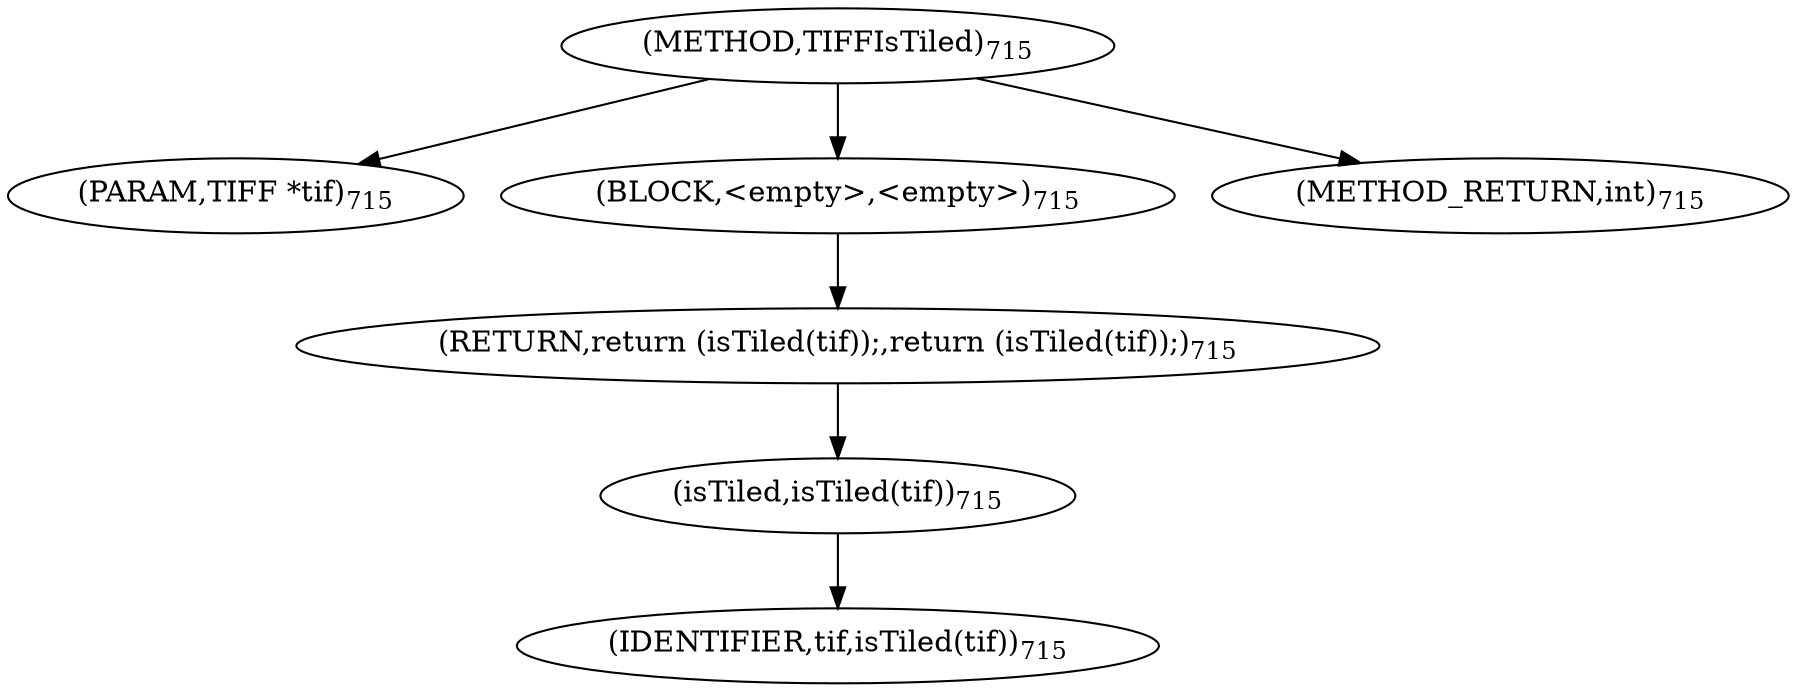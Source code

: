 digraph "TIFFIsTiled" {  
"1530" [label = <(METHOD,TIFFIsTiled)<SUB>715</SUB>> ]
"1531" [label = <(PARAM,TIFF *tif)<SUB>715</SUB>> ]
"1532" [label = <(BLOCK,&lt;empty&gt;,&lt;empty&gt;)<SUB>715</SUB>> ]
"1533" [label = <(RETURN,return (isTiled(tif));,return (isTiled(tif));)<SUB>715</SUB>> ]
"1534" [label = <(isTiled,isTiled(tif))<SUB>715</SUB>> ]
"1535" [label = <(IDENTIFIER,tif,isTiled(tif))<SUB>715</SUB>> ]
"1536" [label = <(METHOD_RETURN,int)<SUB>715</SUB>> ]
  "1530" -> "1531" 
  "1530" -> "1532" 
  "1530" -> "1536" 
  "1532" -> "1533" 
  "1533" -> "1534" 
  "1534" -> "1535" 
}
